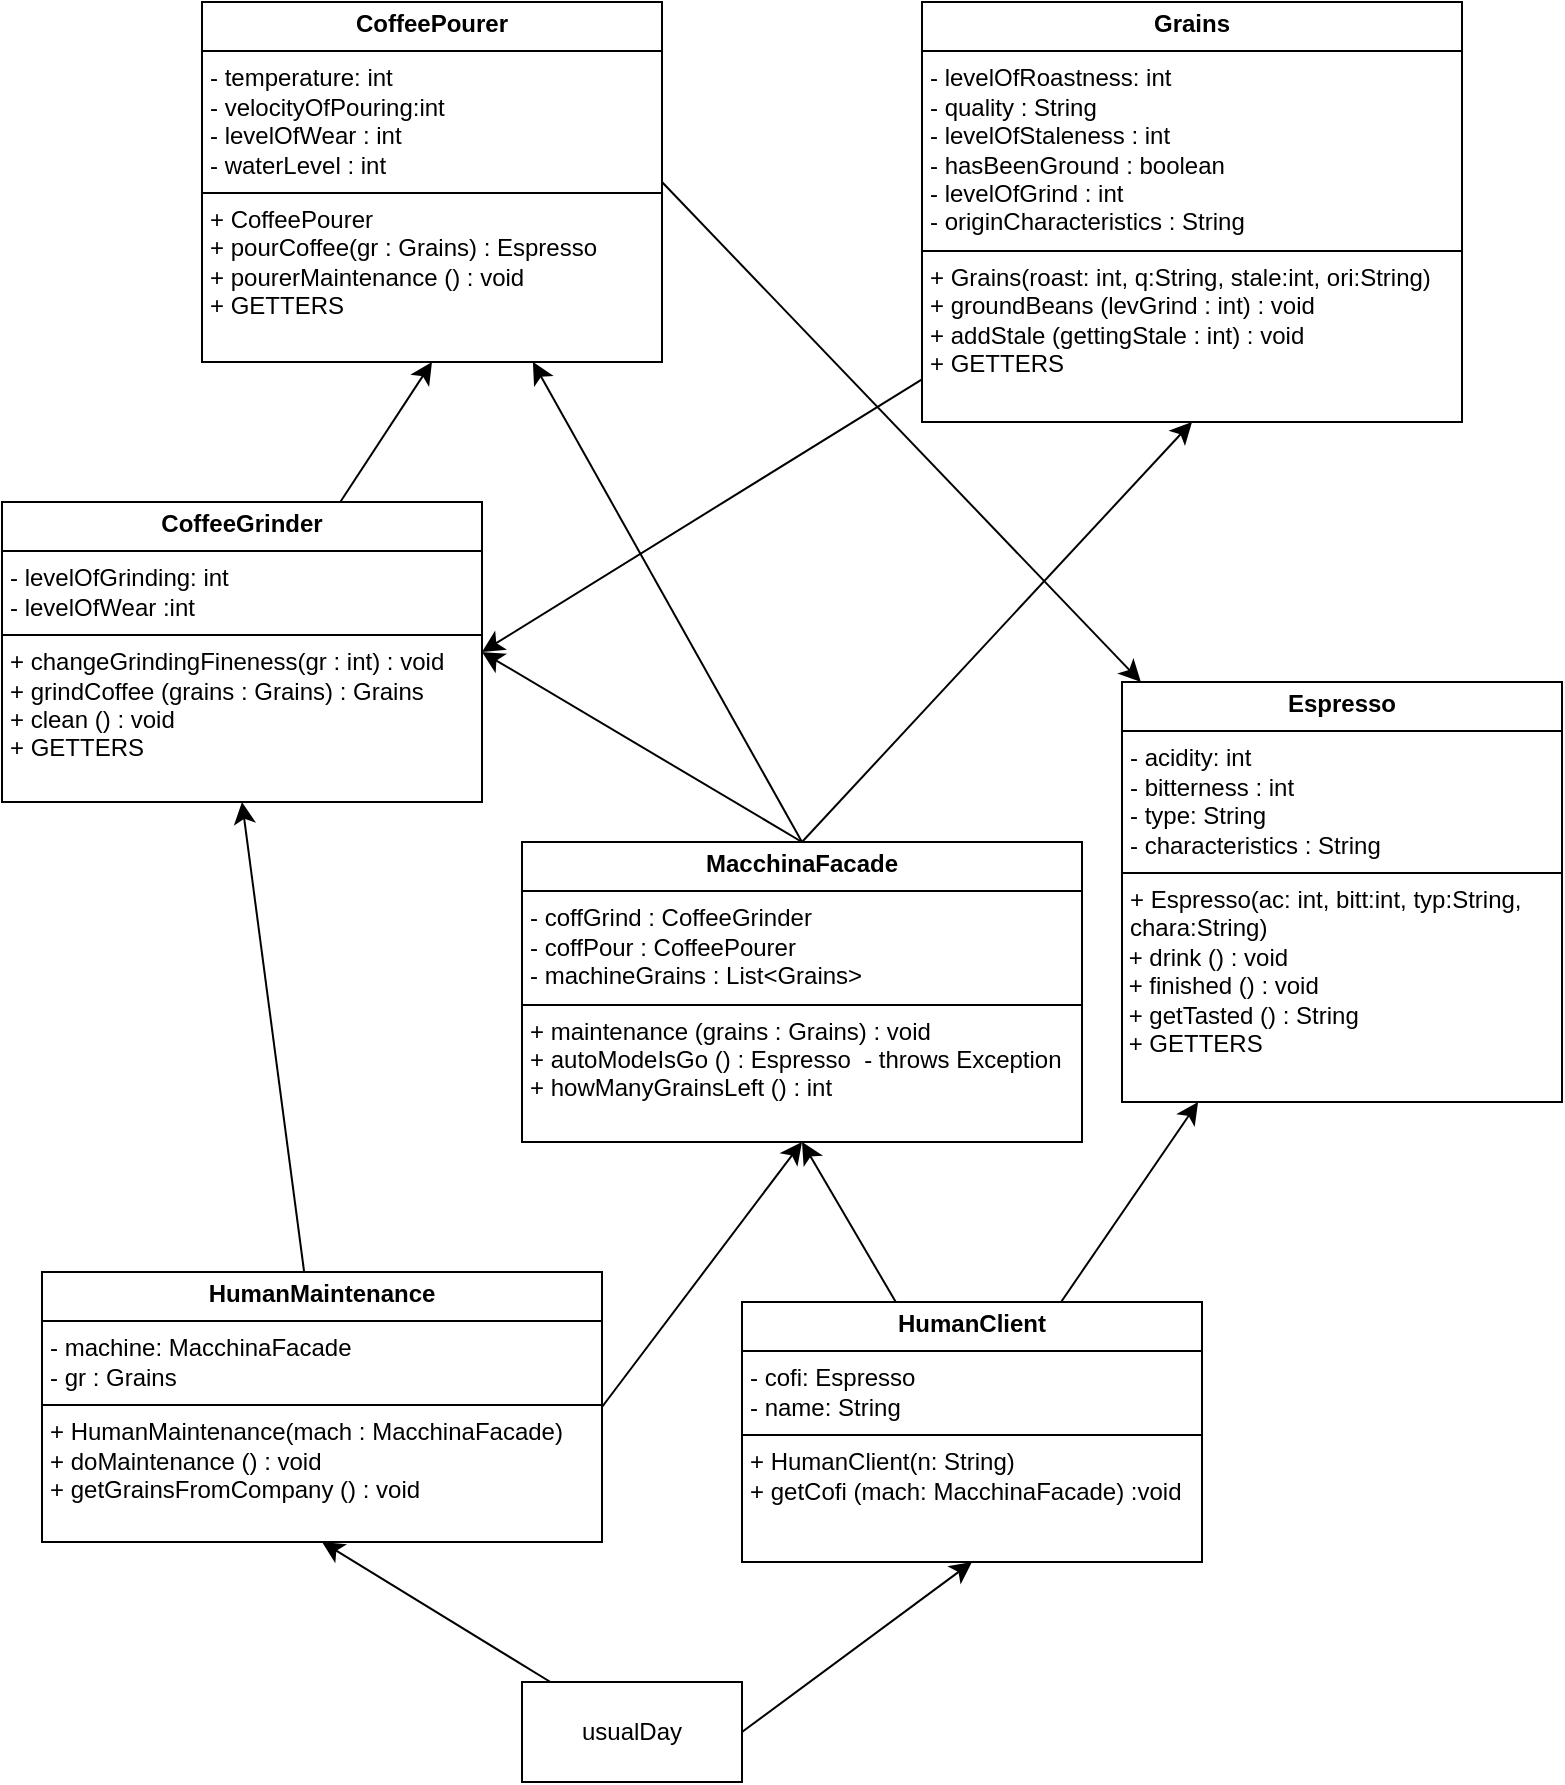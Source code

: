 <mxfile>
    <diagram id="C5RBs43oDa-KdzZeNtuy" name="Page-1">
        <mxGraphModel dx="365" dy="742" grid="1" gridSize="10" guides="1" tooltips="1" connect="1" arrows="1" fold="1" page="1" pageScale="1" pageWidth="827" pageHeight="1169" math="0" shadow="0">
            <root>
                <mxCell id="WIyWlLk6GJQsqaUBKTNV-0"/>
                <mxCell id="WIyWlLk6GJQsqaUBKTNV-1" parent="WIyWlLk6GJQsqaUBKTNV-0"/>
                <mxCell id="rs8kcg2leX5EXmSj7tQ--8" style="edgeStyle=none;curved=1;rounded=0;orthogonalLoop=1;jettySize=auto;html=1;entryX=0.5;entryY=1;entryDx=0;entryDy=0;fontSize=12;startSize=8;endSize=8;" parent="WIyWlLk6GJQsqaUBKTNV-1" source="rs8kcg2leX5EXmSj7tQ--0" target="rs8kcg2leX5EXmSj7tQ--3" edge="1">
                    <mxGeometry relative="1" as="geometry"/>
                </mxCell>
                <mxCell id="rs8kcg2leX5EXmSj7tQ--12" style="edgeStyle=none;curved=1;rounded=0;orthogonalLoop=1;jettySize=auto;html=1;fontSize=12;startSize=8;endSize=8;" parent="WIyWlLk6GJQsqaUBKTNV-1" source="rs8kcg2leX5EXmSj7tQ--0" target="rs8kcg2leX5EXmSj7tQ--10" edge="1">
                    <mxGeometry relative="1" as="geometry"/>
                </mxCell>
                <mxCell id="rs8kcg2leX5EXmSj7tQ--0" value="&lt;p style=&quot;margin:0px;margin-top:4px;text-align:center;&quot;&gt;&lt;b&gt;HumanClient&lt;/b&gt;&lt;/p&gt;&lt;hr size=&quot;1&quot; style=&quot;border-style:solid;&quot;&gt;&lt;p style=&quot;margin:0px;margin-left:4px;&quot;&gt;- cofi: Espresso&lt;/p&gt;&lt;p style=&quot;margin:0px;margin-left:4px;&quot;&gt;- name: String&lt;/p&gt;&lt;hr size=&quot;1&quot; style=&quot;border-style:solid;&quot;&gt;&lt;p style=&quot;margin:0px;margin-left:4px;&quot;&gt;+ HumanClient(n: String)&lt;/p&gt;&lt;p style=&quot;margin:0px;margin-left:4px;&quot;&gt;+ getCofi (mach: MacchinaFacade) :void&lt;/p&gt;" style="verticalAlign=top;align=left;overflow=fill;html=1;whiteSpace=wrap;" parent="WIyWlLk6GJQsqaUBKTNV-1" vertex="1">
                    <mxGeometry x="400" y="860" width="230" height="130" as="geometry"/>
                </mxCell>
                <mxCell id="rs8kcg2leX5EXmSj7tQ--7" style="edgeStyle=none;curved=1;rounded=0;orthogonalLoop=1;jettySize=auto;html=1;exitX=1;exitY=0.5;exitDx=0;exitDy=0;entryX=0.5;entryY=1;entryDx=0;entryDy=0;fontSize=12;startSize=8;endSize=8;" parent="WIyWlLk6GJQsqaUBKTNV-1" source="rs8kcg2leX5EXmSj7tQ--1" target="rs8kcg2leX5EXmSj7tQ--3" edge="1">
                    <mxGeometry relative="1" as="geometry"/>
                </mxCell>
                <mxCell id="rs8kcg2leX5EXmSj7tQ--17" style="edgeStyle=none;curved=1;rounded=0;orthogonalLoop=1;jettySize=auto;html=1;entryX=0.5;entryY=1;entryDx=0;entryDy=0;fontSize=12;startSize=8;endSize=8;" parent="WIyWlLk6GJQsqaUBKTNV-1" source="rs8kcg2leX5EXmSj7tQ--9" target="rs8kcg2leX5EXmSj7tQ--11" edge="1">
                    <mxGeometry relative="1" as="geometry"/>
                </mxCell>
                <mxCell id="rs8kcg2leX5EXmSj7tQ--1" value="&lt;p style=&quot;margin:0px;margin-top:4px;text-align:center;&quot;&gt;&lt;b&gt;HumanMaintenance&lt;/b&gt;&lt;/p&gt;&lt;hr size=&quot;1&quot; style=&quot;border-style:solid;&quot;&gt;&lt;p style=&quot;margin:0px;margin-left:4px;&quot;&gt;- machine: MacchinaFacade&lt;/p&gt;&lt;p style=&quot;margin:0px;margin-left:4px;&quot;&gt;- gr : Grains&lt;/p&gt;&lt;hr size=&quot;1&quot; style=&quot;border-style:solid;&quot;&gt;&lt;p style=&quot;margin:0px;margin-left:4px;&quot;&gt;+ HumanMaintenance(mach : MacchinaFacade)&lt;/p&gt;&lt;p style=&quot;margin:0px;margin-left:4px;&quot;&gt;+ doMaintenance () : void&lt;/p&gt;&lt;p style=&quot;margin:0px;margin-left:4px;&quot;&gt;+ getGrainsFromCompany () : void&lt;/p&gt;" style="verticalAlign=top;align=left;overflow=fill;html=1;whiteSpace=wrap;" parent="WIyWlLk6GJQsqaUBKTNV-1" vertex="1">
                    <mxGeometry x="50" y="845" width="280" height="135" as="geometry"/>
                </mxCell>
                <mxCell id="rs8kcg2leX5EXmSj7tQ--5" style="edgeStyle=none;curved=1;rounded=0;orthogonalLoop=1;jettySize=auto;html=1;exitX=1;exitY=0.5;exitDx=0;exitDy=0;entryX=0.5;entryY=1;entryDx=0;entryDy=0;fontSize=12;startSize=8;endSize=8;" parent="WIyWlLk6GJQsqaUBKTNV-1" source="rs8kcg2leX5EXmSj7tQ--2" target="rs8kcg2leX5EXmSj7tQ--0" edge="1">
                    <mxGeometry relative="1" as="geometry"/>
                </mxCell>
                <mxCell id="rs8kcg2leX5EXmSj7tQ--6" style="edgeStyle=none;curved=1;rounded=0;orthogonalLoop=1;jettySize=auto;html=1;entryX=0.5;entryY=1;entryDx=0;entryDy=0;fontSize=12;startSize=8;endSize=8;" parent="WIyWlLk6GJQsqaUBKTNV-1" source="rs8kcg2leX5EXmSj7tQ--2" target="rs8kcg2leX5EXmSj7tQ--1" edge="1">
                    <mxGeometry relative="1" as="geometry"/>
                </mxCell>
                <mxCell id="rs8kcg2leX5EXmSj7tQ--2" value="usualDay" style="html=1;whiteSpace=wrap;" parent="WIyWlLk6GJQsqaUBKTNV-1" vertex="1">
                    <mxGeometry x="290" y="1050" width="110" height="50" as="geometry"/>
                </mxCell>
                <mxCell id="rs8kcg2leX5EXmSj7tQ--13" style="edgeStyle=none;curved=1;rounded=0;orthogonalLoop=1;jettySize=auto;html=1;entryX=0.5;entryY=1;entryDx=0;entryDy=0;fontSize=12;startSize=8;endSize=8;exitX=0.5;exitY=0;exitDx=0;exitDy=0;" parent="WIyWlLk6GJQsqaUBKTNV-1" source="rs8kcg2leX5EXmSj7tQ--3" target="rs8kcg2leX5EXmSj7tQ--4" edge="1">
                    <mxGeometry relative="1" as="geometry"/>
                </mxCell>
                <mxCell id="rs8kcg2leX5EXmSj7tQ--14" style="edgeStyle=none;curved=1;rounded=0;orthogonalLoop=1;jettySize=auto;html=1;exitX=0.5;exitY=0;exitDx=0;exitDy=0;entryX=1;entryY=0.5;entryDx=0;entryDy=0;fontSize=12;startSize=8;endSize=8;" parent="WIyWlLk6GJQsqaUBKTNV-1" source="rs8kcg2leX5EXmSj7tQ--3" target="rs8kcg2leX5EXmSj7tQ--9" edge="1">
                    <mxGeometry relative="1" as="geometry"/>
                </mxCell>
                <mxCell id="rs8kcg2leX5EXmSj7tQ--15" style="edgeStyle=none;curved=1;rounded=0;orthogonalLoop=1;jettySize=auto;html=1;fontSize=12;startSize=8;endSize=8;exitX=0.5;exitY=0;exitDx=0;exitDy=0;" parent="WIyWlLk6GJQsqaUBKTNV-1" source="rs8kcg2leX5EXmSj7tQ--3" target="rs8kcg2leX5EXmSj7tQ--11" edge="1">
                    <mxGeometry relative="1" as="geometry"/>
                </mxCell>
                <mxCell id="rs8kcg2leX5EXmSj7tQ--3" value="&lt;p style=&quot;margin:0px;margin-top:4px;text-align:center;&quot;&gt;&lt;b&gt;MacchinaFacade&lt;/b&gt;&lt;/p&gt;&lt;hr size=&quot;1&quot; style=&quot;border-style:solid;&quot;&gt;&lt;p style=&quot;margin:0px;margin-left:4px;&quot;&gt;- coffGrind : CoffeeGrinder&lt;/p&gt;&lt;p style=&quot;margin:0px;margin-left:4px;&quot;&gt;- coffPour : CoffeePourer&lt;/p&gt;&lt;p style=&quot;margin:0px;margin-left:4px;&quot;&gt;- machineGrains : List&amp;lt;Grains&amp;gt;&lt;/p&gt;&lt;hr size=&quot;1&quot; style=&quot;border-style:solid;&quot;&gt;&lt;p style=&quot;margin:0px;margin-left:4px;&quot;&gt;+ maintenance (grains : Grains) : void&lt;/p&gt;&lt;p style=&quot;margin:0px;margin-left:4px;&quot;&gt;+ autoModeIsGo () : Espresso&amp;nbsp; - throws Exception&lt;/p&gt;&lt;p style=&quot;margin:0px;margin-left:4px;&quot;&gt;+ howManyGrainsLeft () : int&lt;/p&gt;" style="verticalAlign=top;align=left;overflow=fill;html=1;whiteSpace=wrap;" parent="WIyWlLk6GJQsqaUBKTNV-1" vertex="1">
                    <mxGeometry x="290" y="630" width="280" height="150" as="geometry"/>
                </mxCell>
                <mxCell id="rs8kcg2leX5EXmSj7tQ--18" style="edgeStyle=none;curved=1;rounded=0;orthogonalLoop=1;jettySize=auto;html=1;entryX=1;entryY=0.5;entryDx=0;entryDy=0;fontSize=12;startSize=8;endSize=8;" parent="WIyWlLk6GJQsqaUBKTNV-1" source="rs8kcg2leX5EXmSj7tQ--4" target="rs8kcg2leX5EXmSj7tQ--9" edge="1">
                    <mxGeometry relative="1" as="geometry"/>
                </mxCell>
                <mxCell id="rs8kcg2leX5EXmSj7tQ--4" value="&lt;p style=&quot;margin:0px;margin-top:4px;text-align:center;&quot;&gt;&lt;b&gt;Grains&lt;/b&gt;&lt;/p&gt;&lt;hr size=&quot;1&quot; style=&quot;border-style:solid;&quot;&gt;&lt;p style=&quot;margin:0px;margin-left:4px;&quot;&gt;- levelOfRoastness: int&lt;/p&gt;&lt;p style=&quot;margin:0px;margin-left:4px;&quot;&gt;- quality : String&lt;/p&gt;&lt;p style=&quot;margin:0px;margin-left:4px;&quot;&gt;- levelOfStaleness : int&lt;/p&gt;&lt;p style=&quot;margin:0px;margin-left:4px;&quot;&gt;- hasBeenGround : boolean&lt;/p&gt;&lt;p style=&quot;margin:0px;margin-left:4px;&quot;&gt;- levelOfGrind : int&lt;/p&gt;&lt;p style=&quot;margin:0px;margin-left:4px;&quot;&gt;- originCharacteristics : String&lt;/p&gt;&lt;hr size=&quot;1&quot; style=&quot;border-style:solid;&quot;&gt;&lt;p style=&quot;margin:0px;margin-left:4px;&quot;&gt;+ Grains(roast: int, q:String, stale:int, ori:String)&lt;/p&gt;&lt;p style=&quot;margin:0px;margin-left:4px;&quot;&gt;+ groundBeans (levGrind : int) : void&lt;/p&gt;&lt;p style=&quot;margin:0px;margin-left:4px;&quot;&gt;+ addStale (gettingStale : int) : void&lt;/p&gt;&lt;p style=&quot;margin:0px;margin-left:4px;&quot;&gt;+ GETTERS&lt;/p&gt;&lt;p style=&quot;margin:0px;margin-left:4px;&quot;&gt;&lt;br&gt;&lt;/p&gt;" style="verticalAlign=top;align=left;overflow=fill;html=1;whiteSpace=wrap;" parent="WIyWlLk6GJQsqaUBKTNV-1" vertex="1">
                    <mxGeometry x="490" y="210" width="270" height="210" as="geometry"/>
                </mxCell>
                <mxCell id="rs8kcg2leX5EXmSj7tQ--10" value="&lt;p style=&quot;margin:0px;margin-top:4px;text-align:center;&quot;&gt;&lt;b&gt;Espresso&lt;/b&gt;&lt;/p&gt;&lt;hr size=&quot;1&quot; style=&quot;border-style:solid;&quot;&gt;&lt;p style=&quot;margin:0px;margin-left:4px;&quot;&gt;- acidity: int&lt;/p&gt;&lt;p style=&quot;margin:0px;margin-left:4px;&quot;&gt;- bitterness : int&lt;/p&gt;&lt;p style=&quot;margin:0px;margin-left:4px;&quot;&gt;- type: String&lt;/p&gt;&lt;p style=&quot;margin:0px;margin-left:4px;&quot;&gt;- characteristics : String&lt;/p&gt;&lt;hr size=&quot;1&quot; style=&quot;border-style:solid;&quot;&gt;&lt;p style=&quot;margin:0px;margin-left:4px;&quot;&gt;+ Espresso(ac: int, bitt:int, typ:String, chara:String)&lt;/p&gt;&lt;div&gt;&amp;nbsp;+ drink () : void&lt;/div&gt;&lt;div&gt;&amp;nbsp;+ finished () : void&lt;/div&gt;&lt;div&gt;&amp;nbsp;+ getTasted () : String&lt;/div&gt;&lt;div&gt;&amp;nbsp;+ GETTERS&lt;/div&gt;&lt;div&gt;&lt;br&gt;&lt;/div&gt;&lt;p style=&quot;margin:0px;margin-left:4px;&quot;&gt;&lt;br&gt;&lt;/p&gt;" style="verticalAlign=top;align=left;overflow=fill;html=1;whiteSpace=wrap;" parent="WIyWlLk6GJQsqaUBKTNV-1" vertex="1">
                    <mxGeometry x="590" y="550" width="220" height="210" as="geometry"/>
                </mxCell>
                <mxCell id="rs8kcg2leX5EXmSj7tQ--20" style="edgeStyle=none;curved=1;rounded=0;orthogonalLoop=1;jettySize=auto;html=1;fontSize=12;startSize=8;endSize=8;exitX=1;exitY=0.5;exitDx=0;exitDy=0;" parent="WIyWlLk6GJQsqaUBKTNV-1" source="rs8kcg2leX5EXmSj7tQ--11" target="rs8kcg2leX5EXmSj7tQ--10" edge="1">
                    <mxGeometry relative="1" as="geometry"/>
                </mxCell>
                <mxCell id="rs8kcg2leX5EXmSj7tQ--11" value="&lt;p style=&quot;margin:0px;margin-top:4px;text-align:center;&quot;&gt;&lt;b&gt;CoffeePourer&lt;/b&gt;&lt;/p&gt;&lt;hr size=&quot;1&quot; style=&quot;border-style:solid;&quot;&gt;&lt;p style=&quot;margin:0px;margin-left:4px;&quot;&gt;- temperature: int&lt;/p&gt;&lt;p style=&quot;margin:0px;margin-left:4px;&quot;&gt;- velocityOfPouring:int&lt;/p&gt;&lt;p style=&quot;margin:0px;margin-left:4px;&quot;&gt;- levelOfWear : int&lt;/p&gt;&lt;p style=&quot;margin:0px;margin-left:4px;&quot;&gt;- waterLevel : int&lt;/p&gt;&lt;hr size=&quot;1&quot; style=&quot;border-style:solid;&quot;&gt;&lt;p style=&quot;margin:0px;margin-left:4px;&quot;&gt;+ CoffeePourer&lt;/p&gt;&lt;p style=&quot;margin:0px;margin-left:4px;&quot;&gt;+ pourCoffee(gr : Grains) : Espresso&lt;/p&gt;&lt;p style=&quot;margin:0px;margin-left:4px;&quot;&gt;+ pourerMaintenance () : void&lt;/p&gt;&lt;p style=&quot;margin:0px;margin-left:4px;&quot;&gt;+ GETTERS&lt;/p&gt;" style="verticalAlign=top;align=left;overflow=fill;html=1;whiteSpace=wrap;" parent="WIyWlLk6GJQsqaUBKTNV-1" vertex="1">
                    <mxGeometry x="130" y="210" width="230" height="180" as="geometry"/>
                </mxCell>
                <mxCell id="rs8kcg2leX5EXmSj7tQ--23" value="" style="edgeStyle=none;curved=1;rounded=0;orthogonalLoop=1;jettySize=auto;html=1;entryX=0.5;entryY=1;entryDx=0;entryDy=0;fontSize=12;startSize=8;endSize=8;" parent="WIyWlLk6GJQsqaUBKTNV-1" source="rs8kcg2leX5EXmSj7tQ--1" target="rs8kcg2leX5EXmSj7tQ--9" edge="1">
                    <mxGeometry relative="1" as="geometry">
                        <mxPoint x="197" y="845" as="sourcePoint"/>
                        <mxPoint x="245" y="390" as="targetPoint"/>
                    </mxGeometry>
                </mxCell>
                <mxCell id="rs8kcg2leX5EXmSj7tQ--9" value="&lt;p style=&quot;margin:0px;margin-top:4px;text-align:center;&quot;&gt;&lt;b&gt;CoffeeGrinder&lt;/b&gt;&lt;/p&gt;&lt;hr size=&quot;1&quot; style=&quot;border-style:solid;&quot;&gt;&lt;p style=&quot;margin:0px;margin-left:4px;&quot;&gt;- levelOfGrinding: int&lt;/p&gt;&lt;p style=&quot;margin:0px;margin-left:4px;&quot;&gt;- levelOfWear :int&lt;/p&gt;&lt;hr size=&quot;1&quot; style=&quot;border-style:solid;&quot;&gt;&lt;p style=&quot;margin:0px;margin-left:4px;&quot;&gt;+ changeGrindingFineness(gr : int) : void&lt;/p&gt;&lt;p style=&quot;margin:0px;margin-left:4px;&quot;&gt;+ grindCoffee (grains : Grains) : Grains&lt;/p&gt;&lt;p style=&quot;margin:0px;margin-left:4px;&quot;&gt;+ clean () : void&lt;/p&gt;&lt;p style=&quot;margin:0px;margin-left:4px;&quot;&gt;+ GETTERS&lt;/p&gt;" style="verticalAlign=top;align=left;overflow=fill;html=1;whiteSpace=wrap;" parent="WIyWlLk6GJQsqaUBKTNV-1" vertex="1">
                    <mxGeometry x="30" y="460" width="240" height="150" as="geometry"/>
                </mxCell>
            </root>
        </mxGraphModel>
    </diagram>
</mxfile>